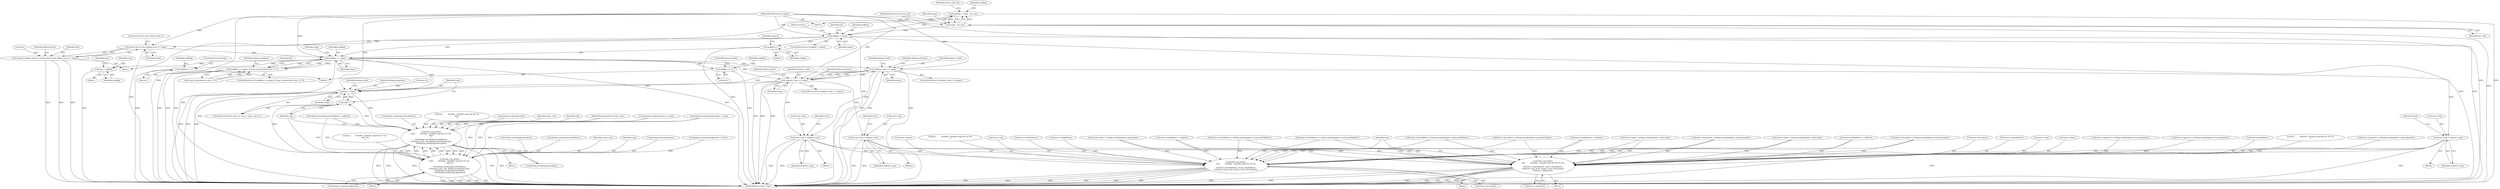 digraph "0_radare2_ad55822430a03fe075221b543efb434567e9e431@integer" {
"1000155" [label="(Call,argReg = regsz - ins_size)"];
"1000157" [label="(Call,regsz - ins_size)"];
"1000121" [label="(MethodParameterIn,int regsz)"];
"1000118" [label="(MethodParameterIn,int ins_size)"];
"1000177" [label="(Call,argReg > regsz)"];
"1000234" [label="(Call,sizeof (struct dex_debug_local_t) * regsz)"];
"1000231" [label="(Call,memset (debug_locals, 0, sizeof (struct dex_debug_local_t) * regsz))"];
"1000307" [label="(Call,argReg >= regsz)"];
"1000306" [label="(Call,(argReg >= regsz) || !type || parameters_size <= 0)"];
"1000341" [label="(Call,reg = argReg)"];
"1000351" [label="(Call,argReg += 2)"];
"1000356" [label="(Call,argReg += 1)"];
"1000487" [label="(Call,register_num >= regsz)"];
"1000558" [label="(Call,local->reg = register_num)"];
"1001073" [label="(Call,rbin->cb_printf (\n\t\t\t\t\"        0x%04x - 0x%04x reg=%d %s %s %s\n\",\n\t\t\t\tlocal->startAddress, local->endAddress,\n\t\t\t\tlocal->reg, local->name, local->descriptor,\n\t\t\t\tlocal->signature))"];
"1001095" [label="(Call,rbin->cb_printf (\n\t\t\t\t\"        0x%04x - 0x%04x reg=%d %s %s\n\",\n\t\t\t\tlocal->startAddress, local->endAddress,\n\t\t\t\tlocal->reg, local->name, local->descriptor))"];
"1000663" [label="(Call,register_num >= regsz)"];
"1000734" [label="(Call,local->reg = register_num)"];
"1000863" [label="(Call,local->reg = register_num)"];
"1001116" [label="(Call,reg < regsz)"];
"1001119" [label="(Call,reg++)"];
"1001136" [label="(Call,rbin->cb_printf (\n\t\t\t\t\t\"        0x%04x - 0x%04x reg=%d %s %s \"\n\t\t\t\t\t\"%s\n\",\n\t\t\t\t\tdebug_locals[reg].startAddress,\n\t\t\t\t\tinsns_size, reg, debug_locals[reg].name,\n\t\t\t\t\tdebug_locals[reg].descriptor,\n\t\t\t\t\tdebug_locals[reg].signature))"];
"1001162" [label="(Call,rbin->cb_printf (\n\t\t\t\t\t\"        0x%04x - 0x%04x reg=%d %s %s\"\n\t\t\t\t\t\"\n\",\n\t\t\t\t\tdebug_locals[reg].startAddress,\n\t\t\t\t\tinsns_size, reg, debug_locals[reg].name,\n\t\t\t\t\tdebug_locals[reg].descriptor))"];
"1000281" [label="(Call,argReg++)"];
"1000343" [label="(Identifier,argReg)"];
"1001125" [label="(Identifier,debug_locals)"];
"1001087" [label="(Call,local->descriptor)"];
"1001114" [label="(Identifier,reg)"];
"1000558" [label="(Call,local->reg = register_num)"];
"1001097" [label="(Call,local->startAddress)"];
"1000735" [label="(Call,local->reg)"];
"1001116" [label="(Call,reg < regsz)"];
"1000183" [label="(Identifier,p4)"];
"1000155" [label="(Call,argReg = regsz - ins_size)"];
"1001150" [label="(Call,debug_locals[reg].descriptor)"];
"1000159" [label="(Identifier,ins_size)"];
"1000668" [label="(Identifier,debug_positions)"];
"1000357" [label="(Identifier,argReg)"];
"1001073" [label="(Call,rbin->cb_printf (\n\t\t\t\t\"        0x%04x - 0x%04x reg=%d %s %s %s\n\",\n\t\t\t\tlocal->startAddress, local->endAddress,\n\t\t\t\tlocal->reg, local->name, local->descriptor,\n\t\t\t\tlocal->signature))"];
"1000831" [label="(Call,local->descriptor = debug_locals[register_num].descriptor)"];
"1000354" [label="(ControlStructure,break;)"];
"1000310" [label="(Call,!type || parameters_size <= 0)"];
"1000840" [label="(Call,local->startAddress = debug_locals[register_num].startAddress)"];
"1001120" [label="(Identifier,reg)"];
"1000351" [label="(Call,argReg += 2)"];
"1000309" [label="(Identifier,regsz)"];
"1000286" [label="(Identifier,params)"];
"1001075" [label="(Call,local->startAddress)"];
"1001138" [label="(Call,debug_locals[reg].startAddress)"];
"1000711" [label="(Call,local->startAddress = debug_locals[register_num].startAddress)"];
"1000734" [label="(Call,local->reg = register_num)"];
"1000489" [label="(Identifier,regsz)"];
"1000565" [label="(Identifier,local)"];
"1000176" [label="(ControlStructure,if (argReg > regsz))"];
"1001117" [label="(Identifier,reg)"];
"1000231" [label="(Call,memset (debug_locals, 0, sizeof (struct dex_debug_local_t) * regsz))"];
"1000305" [label="(ControlStructure,if ((argReg >= regsz) || !type || parameters_size <= 0))"];
"1001143" [label="(Identifier,insns_size)"];
"1001090" [label="(Call,local->signature)"];
"1000363" [label="(Call,debug_locals[reg].name = name)"];
"1000353" [label="(Literal,2)"];
"1001162" [label="(Call,rbin->cb_printf (\n\t\t\t\t\t\"        0x%04x - 0x%04x reg=%d %s %s\"\n\t\t\t\t\t\"\n\",\n\t\t\t\t\tdebug_locals[reg].startAddress,\n\t\t\t\t\tinsns_size, reg, debug_locals[reg].name,\n\t\t\t\t\tdebug_locals[reg].descriptor))"];
"1001118" [label="(Identifier,regsz)"];
"1000739" [label="(Call,local->endAddress = address)"];
"1000370" [label="(Call,debug_locals[reg].descriptor = type)"];
"1000118" [label="(MethodParameterIn,int ins_size)"];
"1000559" [label="(Call,local->reg)"];
"1000233" [label="(Literal,0)"];
"1000693" [label="(Call,local->name = debug_locals[register_num].name)"];
"1000662" [label="(ControlStructure,if (register_num >= regsz))"];
"1000563" [label="(Call,local->endAddress = address)"];
"1000864" [label="(Call,local->reg)"];
"1001081" [label="(Call,local->reg)"];
"1001144" [label="(Identifier,reg)"];
"1000306" [label="(Call,(argReg >= regsz) || !type || parameters_size <= 0)"];
"1001100" [label="(Call,local->endAddress)"];
"1000675" [label="(Identifier,debug_locals)"];
"1001084" [label="(Call,local->name)"];
"1000307" [label="(Call,argReg >= regsz)"];
"1001136" [label="(Call,rbin->cb_printf (\n\t\t\t\t\t\"        0x%04x - 0x%04x reg=%d %s %s \"\n\t\t\t\t\t\"%s\n\",\n\t\t\t\t\tdebug_locals[reg].startAddress,\n\t\t\t\t\tinsns_size, reg, debug_locals[reg].name,\n\t\t\t\t\tdebug_locals[reg].descriptor,\n\t\t\t\t\tdebug_locals[reg].signature))"];
"1001145" [label="(Call,debug_locals[reg].name)"];
"1000232" [label="(Identifier,debug_locals)"];
"1000119" [label="(MethodParameterIn,int insns_size)"];
"1000243" [label="(Block,)"];
"1000178" [label="(Identifier,argReg)"];
"1000849" [label="(Call,local->signature = debug_locals[register_num].signature)"];
"1001170" [label="(Identifier,reg)"];
"1000158" [label="(Identifier,regsz)"];
"1000526" [label="(Call,local->descriptor = debug_locals[register_num].descriptor)"];
"1000304" [label="(Block,)"];
"1001109" [label="(Call,local->descriptor)"];
"1000348" [label="(Block,)"];
"1001187" [label="(MethodReturn,static void)"];
"1000342" [label="(Identifier,reg)"];
"1001106" [label="(Call,local->name)"];
"1000499" [label="(Identifier,debug_locals)"];
"1000720" [label="(Call,local->signature = debug_locals[register_num].signature)"];
"1001164" [label="(Call,debug_locals[reg].startAddress)"];
"1000123" [label="(Block,)"];
"1000502" [label="(Block,)"];
"1000377" [label="(Call,debug_locals[reg].signature = NULL)"];
"1000492" [label="(Identifier,debug_positions)"];
"1000535" [label="(Call,local->startAddress = debug_locals[register_num].startAddress)"];
"1001096" [label="(Literal,\"        0x%04x - 0x%04x reg=%d %s %s\n\")"];
"1000235" [label="(Call,sizeof (struct dex_debug_local_t))"];
"1001103" [label="(Call,local->reg)"];
"1001078" [label="(Call,local->endAddress)"];
"1000237" [label="(Identifier,regsz)"];
"1001161" [label="(Block,)"];
"1001163" [label="(Literal,\"        0x%04x - 0x%04x reg=%d %s %s\"\n\t\t\t\t\t\"\n\")"];
"1000741" [label="(Identifier,local)"];
"1000870" [label="(Identifier,local)"];
"1000162" [label="(Identifier,source_file_idx)"];
"1001171" [label="(Call,debug_locals[reg].name)"];
"1001169" [label="(Identifier,insns_size)"];
"1000384" [label="(Call,debug_locals[reg].startAddress = address)"];
"1001182" [label="(Identifier,debug_positions)"];
"1000177" [label="(Call,argReg > regsz)"];
"1000318" [label="(Identifier,debug_positions)"];
"1000241" [label="(Identifier,MA)"];
"1000702" [label="(Call,local->descriptor = debug_locals[register_num].descriptor)"];
"1000282" [label="(Identifier,argReg)"];
"1000312" [label="(Identifier,type)"];
"1000234" [label="(Call,sizeof (struct dex_debug_local_t) * regsz)"];
"1000325" [label="(Identifier,p4)"];
"1000487" [label="(Call,register_num >= regsz)"];
"1000663" [label="(Call,register_num >= regsz)"];
"1001137" [label="(Literal,\"        0x%04x - 0x%04x reg=%d %s %s \"\n\t\t\t\t\t\"%s\n\")"];
"1000179" [label="(Identifier,regsz)"];
"1000308" [label="(Identifier,argReg)"];
"1000863" [label="(Call,local->reg = register_num)"];
"1000867" [label="(Identifier,register_num)"];
"1000358" [label="(Literal,1)"];
"1000664" [label="(Identifier,register_num)"];
"1000738" [label="(Identifier,register_num)"];
"1000678" [label="(Block,)"];
"1000356" [label="(Call,argReg += 1)"];
"1000517" [label="(Call,local->name = debug_locals[register_num].name)"];
"1000121" [label="(MethodParameterIn,int regsz)"];
"1000281" [label="(Call,argReg++)"];
"1001155" [label="(Call,debug_locals[reg].signature)"];
"1001119" [label="(Call,reg++)"];
"1001112" [label="(ControlStructure,for (reg = 0; reg < regsz; reg++))"];
"1000181" [label="(Return,return;)"];
"1001095" [label="(Call,rbin->cb_printf (\n\t\t\t\t\"        0x%04x - 0x%04x reg=%d %s %s\n\",\n\t\t\t\tlocal->startAddress, local->endAddress,\n\t\t\t\tlocal->reg, local->name, local->descriptor))"];
"1001176" [label="(Call,debug_locals[reg].descriptor)"];
"1000341" [label="(Call,reg = argReg)"];
"1001135" [label="(Block,)"];
"1000807" [label="(Block,)"];
"1000822" [label="(Call,local->name = debug_locals[register_num].name)"];
"1001074" [label="(Literal,\"        0x%04x - 0x%04x reg=%d %s %s %s\n\")"];
"1000665" [label="(Identifier,regsz)"];
"1000359" [label="(ControlStructure,break;)"];
"1001094" [label="(Block,)"];
"1000488" [label="(Identifier,register_num)"];
"1000486" [label="(ControlStructure,if (register_num >= regsz))"];
"1001113" [label="(Call,reg = 0)"];
"1000352" [label="(Identifier,argReg)"];
"1000346" [label="(Identifier,type)"];
"1000562" [label="(Identifier,register_num)"];
"1000868" [label="(Call,local->endAddress = address)"];
"1000157" [label="(Call,regsz - ins_size)"];
"1000156" [label="(Identifier,argReg)"];
"1000544" [label="(Call,local->signature = debug_locals[register_num].signature)"];
"1001072" [label="(Block,)"];
"1000155" -> "1000123"  [label="AST: "];
"1000155" -> "1000157"  [label="CFG: "];
"1000156" -> "1000155"  [label="AST: "];
"1000157" -> "1000155"  [label="AST: "];
"1000162" -> "1000155"  [label="CFG: "];
"1000155" -> "1001187"  [label="DDG: "];
"1000157" -> "1000155"  [label="DDG: "];
"1000157" -> "1000155"  [label="DDG: "];
"1000155" -> "1000177"  [label="DDG: "];
"1000157" -> "1000159"  [label="CFG: "];
"1000158" -> "1000157"  [label="AST: "];
"1000159" -> "1000157"  [label="AST: "];
"1000157" -> "1001187"  [label="DDG: "];
"1000121" -> "1000157"  [label="DDG: "];
"1000118" -> "1000157"  [label="DDG: "];
"1000157" -> "1000177"  [label="DDG: "];
"1000121" -> "1000111"  [label="AST: "];
"1000121" -> "1001187"  [label="DDG: "];
"1000121" -> "1000177"  [label="DDG: "];
"1000121" -> "1000234"  [label="DDG: "];
"1000121" -> "1000307"  [label="DDG: "];
"1000121" -> "1000487"  [label="DDG: "];
"1000121" -> "1000663"  [label="DDG: "];
"1000121" -> "1001116"  [label="DDG: "];
"1000118" -> "1000111"  [label="AST: "];
"1000118" -> "1001187"  [label="DDG: "];
"1000177" -> "1000176"  [label="AST: "];
"1000177" -> "1000179"  [label="CFG: "];
"1000178" -> "1000177"  [label="AST: "];
"1000179" -> "1000177"  [label="AST: "];
"1000181" -> "1000177"  [label="CFG: "];
"1000183" -> "1000177"  [label="CFG: "];
"1000177" -> "1001187"  [label="DDG: "];
"1000177" -> "1001187"  [label="DDG: "];
"1000177" -> "1001187"  [label="DDG: "];
"1000177" -> "1000234"  [label="DDG: "];
"1000177" -> "1000281"  [label="DDG: "];
"1000177" -> "1000307"  [label="DDG: "];
"1000234" -> "1000231"  [label="AST: "];
"1000234" -> "1000237"  [label="CFG: "];
"1000235" -> "1000234"  [label="AST: "];
"1000237" -> "1000234"  [label="AST: "];
"1000231" -> "1000234"  [label="CFG: "];
"1000234" -> "1001187"  [label="DDG: "];
"1000234" -> "1000231"  [label="DDG: "];
"1000234" -> "1000307"  [label="DDG: "];
"1000231" -> "1000123"  [label="AST: "];
"1000232" -> "1000231"  [label="AST: "];
"1000233" -> "1000231"  [label="AST: "];
"1000241" -> "1000231"  [label="CFG: "];
"1000231" -> "1001187"  [label="DDG: "];
"1000231" -> "1001187"  [label="DDG: "];
"1000231" -> "1001187"  [label="DDG: "];
"1000307" -> "1000306"  [label="AST: "];
"1000307" -> "1000309"  [label="CFG: "];
"1000308" -> "1000307"  [label="AST: "];
"1000309" -> "1000307"  [label="AST: "];
"1000312" -> "1000307"  [label="CFG: "];
"1000306" -> "1000307"  [label="CFG: "];
"1000307" -> "1001187"  [label="DDG: "];
"1000307" -> "1001187"  [label="DDG: "];
"1000307" -> "1000306"  [label="DDG: "];
"1000307" -> "1000306"  [label="DDG: "];
"1000281" -> "1000307"  [label="DDG: "];
"1000307" -> "1000341"  [label="DDG: "];
"1000307" -> "1000351"  [label="DDG: "];
"1000307" -> "1000356"  [label="DDG: "];
"1000307" -> "1000487"  [label="DDG: "];
"1000307" -> "1000663"  [label="DDG: "];
"1000307" -> "1001116"  [label="DDG: "];
"1000306" -> "1000305"  [label="AST: "];
"1000306" -> "1000310"  [label="CFG: "];
"1000310" -> "1000306"  [label="AST: "];
"1000318" -> "1000306"  [label="CFG: "];
"1000325" -> "1000306"  [label="CFG: "];
"1000306" -> "1001187"  [label="DDG: "];
"1000306" -> "1001187"  [label="DDG: "];
"1000306" -> "1001187"  [label="DDG: "];
"1000310" -> "1000306"  [label="DDG: "];
"1000310" -> "1000306"  [label="DDG: "];
"1000341" -> "1000304"  [label="AST: "];
"1000341" -> "1000343"  [label="CFG: "];
"1000342" -> "1000341"  [label="AST: "];
"1000343" -> "1000341"  [label="AST: "];
"1000346" -> "1000341"  [label="CFG: "];
"1000341" -> "1001187"  [label="DDG: "];
"1000351" -> "1000348"  [label="AST: "];
"1000351" -> "1000353"  [label="CFG: "];
"1000352" -> "1000351"  [label="AST: "];
"1000353" -> "1000351"  [label="AST: "];
"1000354" -> "1000351"  [label="CFG: "];
"1000351" -> "1001187"  [label="DDG: "];
"1000356" -> "1000348"  [label="AST: "];
"1000356" -> "1000358"  [label="CFG: "];
"1000357" -> "1000356"  [label="AST: "];
"1000358" -> "1000356"  [label="AST: "];
"1000359" -> "1000356"  [label="CFG: "];
"1000356" -> "1001187"  [label="DDG: "];
"1000487" -> "1000486"  [label="AST: "];
"1000487" -> "1000489"  [label="CFG: "];
"1000488" -> "1000487"  [label="AST: "];
"1000489" -> "1000487"  [label="AST: "];
"1000492" -> "1000487"  [label="CFG: "];
"1000499" -> "1000487"  [label="CFG: "];
"1000487" -> "1001187"  [label="DDG: "];
"1000487" -> "1001187"  [label="DDG: "];
"1000487" -> "1001187"  [label="DDG: "];
"1000663" -> "1000487"  [label="DDG: "];
"1000663" -> "1000487"  [label="DDG: "];
"1000487" -> "1000558"  [label="DDG: "];
"1000487" -> "1000663"  [label="DDG: "];
"1000487" -> "1000663"  [label="DDG: "];
"1000487" -> "1000863"  [label="DDG: "];
"1000487" -> "1001116"  [label="DDG: "];
"1000558" -> "1000502"  [label="AST: "];
"1000558" -> "1000562"  [label="CFG: "];
"1000559" -> "1000558"  [label="AST: "];
"1000562" -> "1000558"  [label="AST: "];
"1000565" -> "1000558"  [label="CFG: "];
"1000558" -> "1001187"  [label="DDG: "];
"1000558" -> "1001187"  [label="DDG: "];
"1000558" -> "1001073"  [label="DDG: "];
"1000558" -> "1001095"  [label="DDG: "];
"1001073" -> "1001072"  [label="AST: "];
"1001073" -> "1001090"  [label="CFG: "];
"1001074" -> "1001073"  [label="AST: "];
"1001075" -> "1001073"  [label="AST: "];
"1001078" -> "1001073"  [label="AST: "];
"1001081" -> "1001073"  [label="AST: "];
"1001084" -> "1001073"  [label="AST: "];
"1001087" -> "1001073"  [label="AST: "];
"1001090" -> "1001073"  [label="AST: "];
"1001114" -> "1001073"  [label="CFG: "];
"1001073" -> "1001187"  [label="DDG: "];
"1001073" -> "1001187"  [label="DDG: "];
"1001073" -> "1001187"  [label="DDG: "];
"1001073" -> "1001187"  [label="DDG: "];
"1001073" -> "1001187"  [label="DDG: "];
"1001073" -> "1001187"  [label="DDG: "];
"1001073" -> "1001187"  [label="DDG: "];
"1000711" -> "1001073"  [label="DDG: "];
"1000535" -> "1001073"  [label="DDG: "];
"1000840" -> "1001073"  [label="DDG: "];
"1000739" -> "1001073"  [label="DDG: "];
"1000563" -> "1001073"  [label="DDG: "];
"1000868" -> "1001073"  [label="DDG: "];
"1000734" -> "1001073"  [label="DDG: "];
"1000863" -> "1001073"  [label="DDG: "];
"1000822" -> "1001073"  [label="DDG: "];
"1000517" -> "1001073"  [label="DDG: "];
"1000693" -> "1001073"  [label="DDG: "];
"1000831" -> "1001073"  [label="DDG: "];
"1000526" -> "1001073"  [label="DDG: "];
"1000702" -> "1001073"  [label="DDG: "];
"1000849" -> "1001073"  [label="DDG: "];
"1000720" -> "1001073"  [label="DDG: "];
"1000544" -> "1001073"  [label="DDG: "];
"1001095" -> "1001094"  [label="AST: "];
"1001095" -> "1001109"  [label="CFG: "];
"1001096" -> "1001095"  [label="AST: "];
"1001097" -> "1001095"  [label="AST: "];
"1001100" -> "1001095"  [label="AST: "];
"1001103" -> "1001095"  [label="AST: "];
"1001106" -> "1001095"  [label="AST: "];
"1001109" -> "1001095"  [label="AST: "];
"1001114" -> "1001095"  [label="CFG: "];
"1001095" -> "1001187"  [label="DDG: "];
"1001095" -> "1001187"  [label="DDG: "];
"1001095" -> "1001187"  [label="DDG: "];
"1001095" -> "1001187"  [label="DDG: "];
"1001095" -> "1001187"  [label="DDG: "];
"1001095" -> "1001187"  [label="DDG: "];
"1000711" -> "1001095"  [label="DDG: "];
"1000535" -> "1001095"  [label="DDG: "];
"1000840" -> "1001095"  [label="DDG: "];
"1000739" -> "1001095"  [label="DDG: "];
"1000563" -> "1001095"  [label="DDG: "];
"1000868" -> "1001095"  [label="DDG: "];
"1000734" -> "1001095"  [label="DDG: "];
"1000863" -> "1001095"  [label="DDG: "];
"1000822" -> "1001095"  [label="DDG: "];
"1000517" -> "1001095"  [label="DDG: "];
"1000693" -> "1001095"  [label="DDG: "];
"1000831" -> "1001095"  [label="DDG: "];
"1000526" -> "1001095"  [label="DDG: "];
"1000702" -> "1001095"  [label="DDG: "];
"1000663" -> "1000662"  [label="AST: "];
"1000663" -> "1000665"  [label="CFG: "];
"1000664" -> "1000663"  [label="AST: "];
"1000665" -> "1000663"  [label="AST: "];
"1000668" -> "1000663"  [label="CFG: "];
"1000675" -> "1000663"  [label="CFG: "];
"1000663" -> "1001187"  [label="DDG: "];
"1000663" -> "1001187"  [label="DDG: "];
"1000663" -> "1001187"  [label="DDG: "];
"1000663" -> "1000734"  [label="DDG: "];
"1000663" -> "1000863"  [label="DDG: "];
"1000663" -> "1001116"  [label="DDG: "];
"1000734" -> "1000678"  [label="AST: "];
"1000734" -> "1000738"  [label="CFG: "];
"1000735" -> "1000734"  [label="AST: "];
"1000738" -> "1000734"  [label="AST: "];
"1000741" -> "1000734"  [label="CFG: "];
"1000734" -> "1001187"  [label="DDG: "];
"1000734" -> "1001187"  [label="DDG: "];
"1000863" -> "1000807"  [label="AST: "];
"1000863" -> "1000867"  [label="CFG: "];
"1000864" -> "1000863"  [label="AST: "];
"1000867" -> "1000863"  [label="AST: "];
"1000870" -> "1000863"  [label="CFG: "];
"1000863" -> "1001187"  [label="DDG: "];
"1000863" -> "1001187"  [label="DDG: "];
"1001116" -> "1001112"  [label="AST: "];
"1001116" -> "1001118"  [label="CFG: "];
"1001117" -> "1001116"  [label="AST: "];
"1001118" -> "1001116"  [label="AST: "];
"1001125" -> "1001116"  [label="CFG: "];
"1001182" -> "1001116"  [label="CFG: "];
"1001116" -> "1001187"  [label="DDG: "];
"1001116" -> "1001187"  [label="DDG: "];
"1001116" -> "1001187"  [label="DDG: "];
"1001113" -> "1001116"  [label="DDG: "];
"1001119" -> "1001116"  [label="DDG: "];
"1001116" -> "1001119"  [label="DDG: "];
"1001116" -> "1001136"  [label="DDG: "];
"1001116" -> "1001162"  [label="DDG: "];
"1001119" -> "1001112"  [label="AST: "];
"1001119" -> "1001120"  [label="CFG: "];
"1001120" -> "1001119"  [label="AST: "];
"1001117" -> "1001119"  [label="CFG: "];
"1001162" -> "1001119"  [label="DDG: "];
"1001136" -> "1001119"  [label="DDG: "];
"1001136" -> "1001135"  [label="AST: "];
"1001136" -> "1001155"  [label="CFG: "];
"1001137" -> "1001136"  [label="AST: "];
"1001138" -> "1001136"  [label="AST: "];
"1001143" -> "1001136"  [label="AST: "];
"1001144" -> "1001136"  [label="AST: "];
"1001145" -> "1001136"  [label="AST: "];
"1001150" -> "1001136"  [label="AST: "];
"1001155" -> "1001136"  [label="AST: "];
"1001120" -> "1001136"  [label="CFG: "];
"1001136" -> "1001187"  [label="DDG: "];
"1001136" -> "1001187"  [label="DDG: "];
"1001136" -> "1001187"  [label="DDG: "];
"1001136" -> "1001187"  [label="DDG: "];
"1001136" -> "1001187"  [label="DDG: "];
"1001136" -> "1001187"  [label="DDG: "];
"1001162" -> "1001136"  [label="DDG: "];
"1001162" -> "1001136"  [label="DDG: "];
"1001162" -> "1001136"  [label="DDG: "];
"1001162" -> "1001136"  [label="DDG: "];
"1000384" -> "1001136"  [label="DDG: "];
"1000119" -> "1001136"  [label="DDG: "];
"1000363" -> "1001136"  [label="DDG: "];
"1000370" -> "1001136"  [label="DDG: "];
"1000377" -> "1001136"  [label="DDG: "];
"1001136" -> "1001162"  [label="DDG: "];
"1001136" -> "1001162"  [label="DDG: "];
"1001136" -> "1001162"  [label="DDG: "];
"1001136" -> "1001162"  [label="DDG: "];
"1001162" -> "1001161"  [label="AST: "];
"1001162" -> "1001176"  [label="CFG: "];
"1001163" -> "1001162"  [label="AST: "];
"1001164" -> "1001162"  [label="AST: "];
"1001169" -> "1001162"  [label="AST: "];
"1001170" -> "1001162"  [label="AST: "];
"1001171" -> "1001162"  [label="AST: "];
"1001176" -> "1001162"  [label="AST: "];
"1001120" -> "1001162"  [label="CFG: "];
"1001162" -> "1001187"  [label="DDG: "];
"1001162" -> "1001187"  [label="DDG: "];
"1001162" -> "1001187"  [label="DDG: "];
"1001162" -> "1001187"  [label="DDG: "];
"1001162" -> "1001187"  [label="DDG: "];
"1000384" -> "1001162"  [label="DDG: "];
"1000119" -> "1001162"  [label="DDG: "];
"1000363" -> "1001162"  [label="DDG: "];
"1000370" -> "1001162"  [label="DDG: "];
"1000281" -> "1000243"  [label="AST: "];
"1000281" -> "1000282"  [label="CFG: "];
"1000282" -> "1000281"  [label="AST: "];
"1000286" -> "1000281"  [label="CFG: "];
"1000281" -> "1001187"  [label="DDG: "];
}
